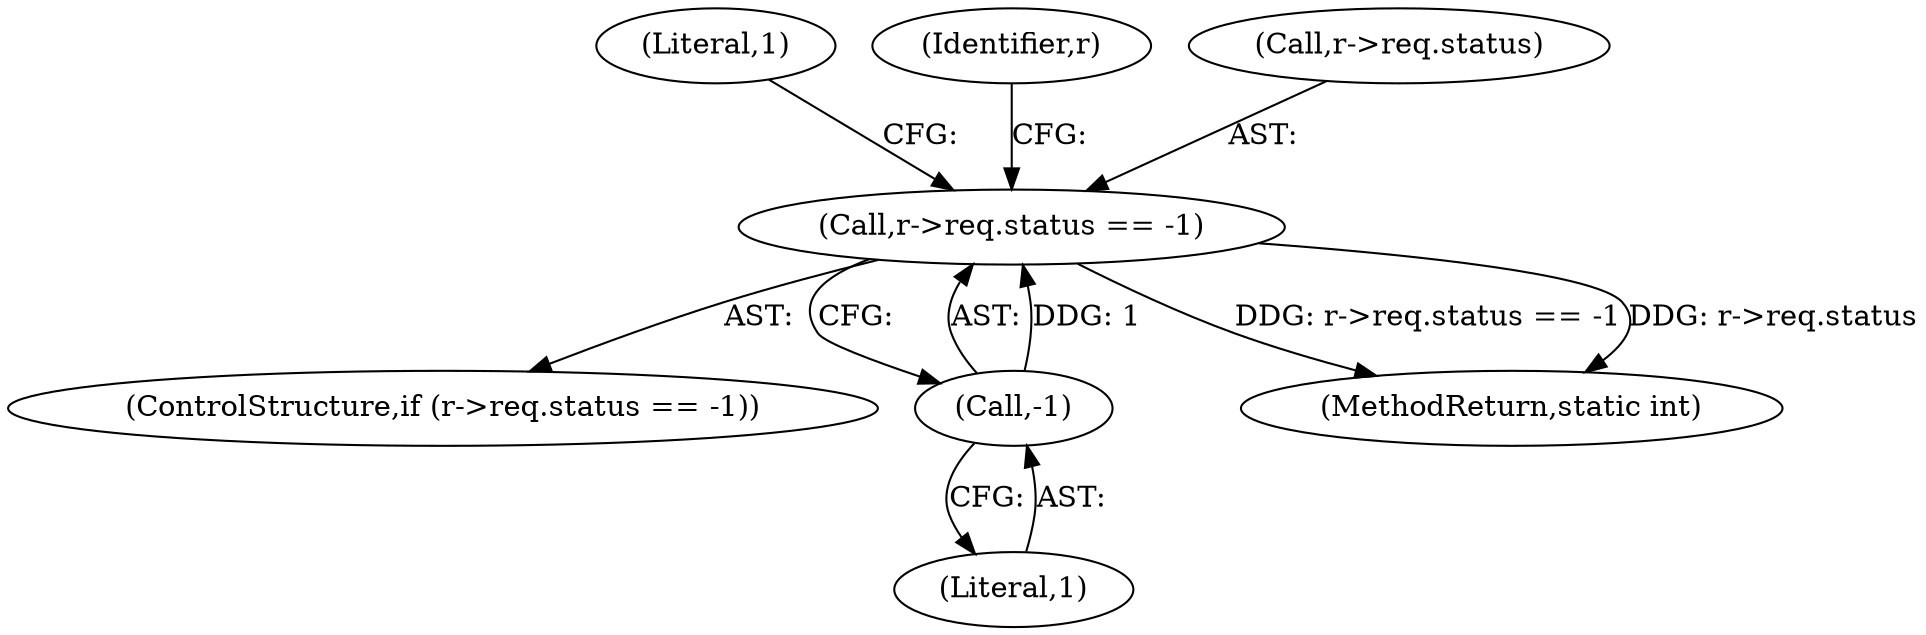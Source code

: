 digraph "0_qemu_7285477ab11831b1cf56e45878a89170dd06d9b9@pointer" {
"1000666" [label="(Call,r->req.status == -1)"];
"1000672" [label="(Call,-1)"];
"1000666" [label="(Call,r->req.status == -1)"];
"1000672" [label="(Call,-1)"];
"1000681" [label="(Literal,1)"];
"1000665" [label="(ControlStructure,if (r->req.status == -1))"];
"1000682" [label="(MethodReturn,static int)"];
"1000673" [label="(Literal,1)"];
"1000676" [label="(Identifier,r)"];
"1000667" [label="(Call,r->req.status)"];
"1000666" -> "1000665"  [label="AST: "];
"1000666" -> "1000672"  [label="CFG: "];
"1000667" -> "1000666"  [label="AST: "];
"1000672" -> "1000666"  [label="AST: "];
"1000676" -> "1000666"  [label="CFG: "];
"1000681" -> "1000666"  [label="CFG: "];
"1000666" -> "1000682"  [label="DDG: r->req.status == -1"];
"1000666" -> "1000682"  [label="DDG: r->req.status"];
"1000672" -> "1000666"  [label="DDG: 1"];
"1000672" -> "1000673"  [label="CFG: "];
"1000673" -> "1000672"  [label="AST: "];
}
